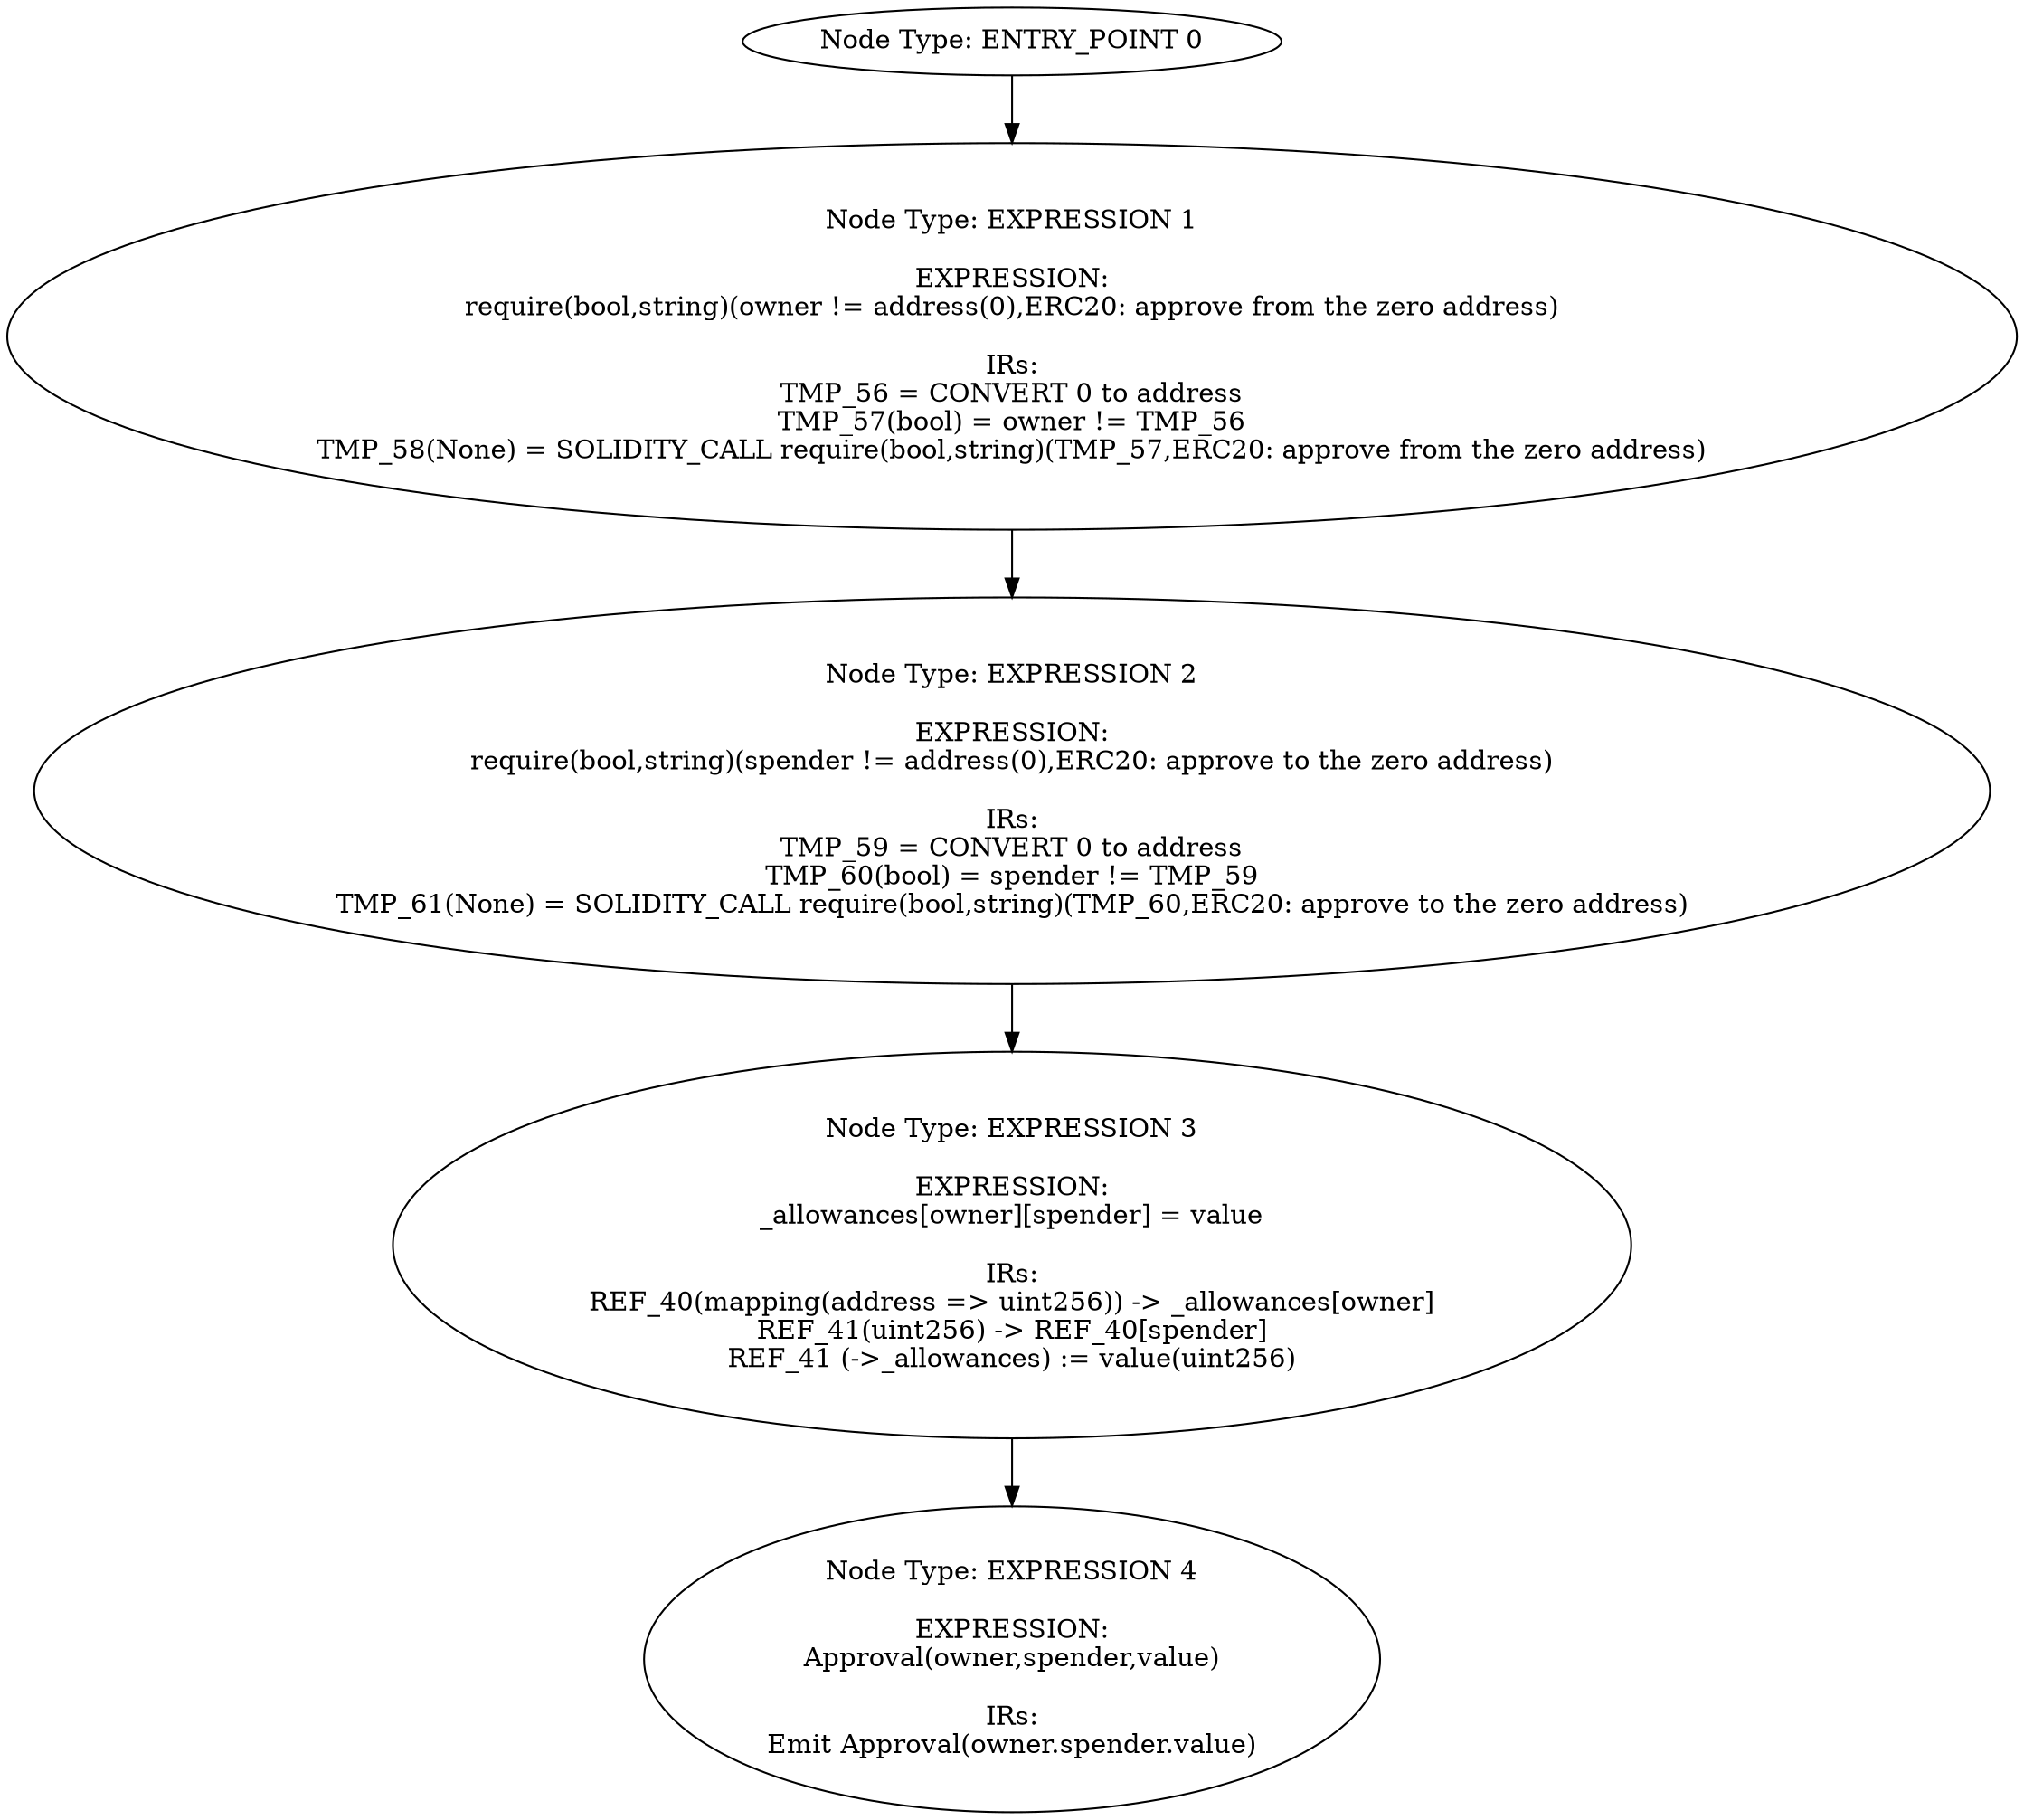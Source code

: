 digraph{
0[label="Node Type: ENTRY_POINT 0
"];
0->1;
1[label="Node Type: EXPRESSION 1

EXPRESSION:
require(bool,string)(owner != address(0),ERC20: approve from the zero address)

IRs:
TMP_56 = CONVERT 0 to address
TMP_57(bool) = owner != TMP_56
TMP_58(None) = SOLIDITY_CALL require(bool,string)(TMP_57,ERC20: approve from the zero address)"];
1->2;
2[label="Node Type: EXPRESSION 2

EXPRESSION:
require(bool,string)(spender != address(0),ERC20: approve to the zero address)

IRs:
TMP_59 = CONVERT 0 to address
TMP_60(bool) = spender != TMP_59
TMP_61(None) = SOLIDITY_CALL require(bool,string)(TMP_60,ERC20: approve to the zero address)"];
2->3;
3[label="Node Type: EXPRESSION 3

EXPRESSION:
_allowances[owner][spender] = value

IRs:
REF_40(mapping(address => uint256)) -> _allowances[owner]
REF_41(uint256) -> REF_40[spender]
REF_41 (->_allowances) := value(uint256)"];
3->4;
4[label="Node Type: EXPRESSION 4

EXPRESSION:
Approval(owner,spender,value)

IRs:
Emit Approval(owner.spender.value)"];
}
